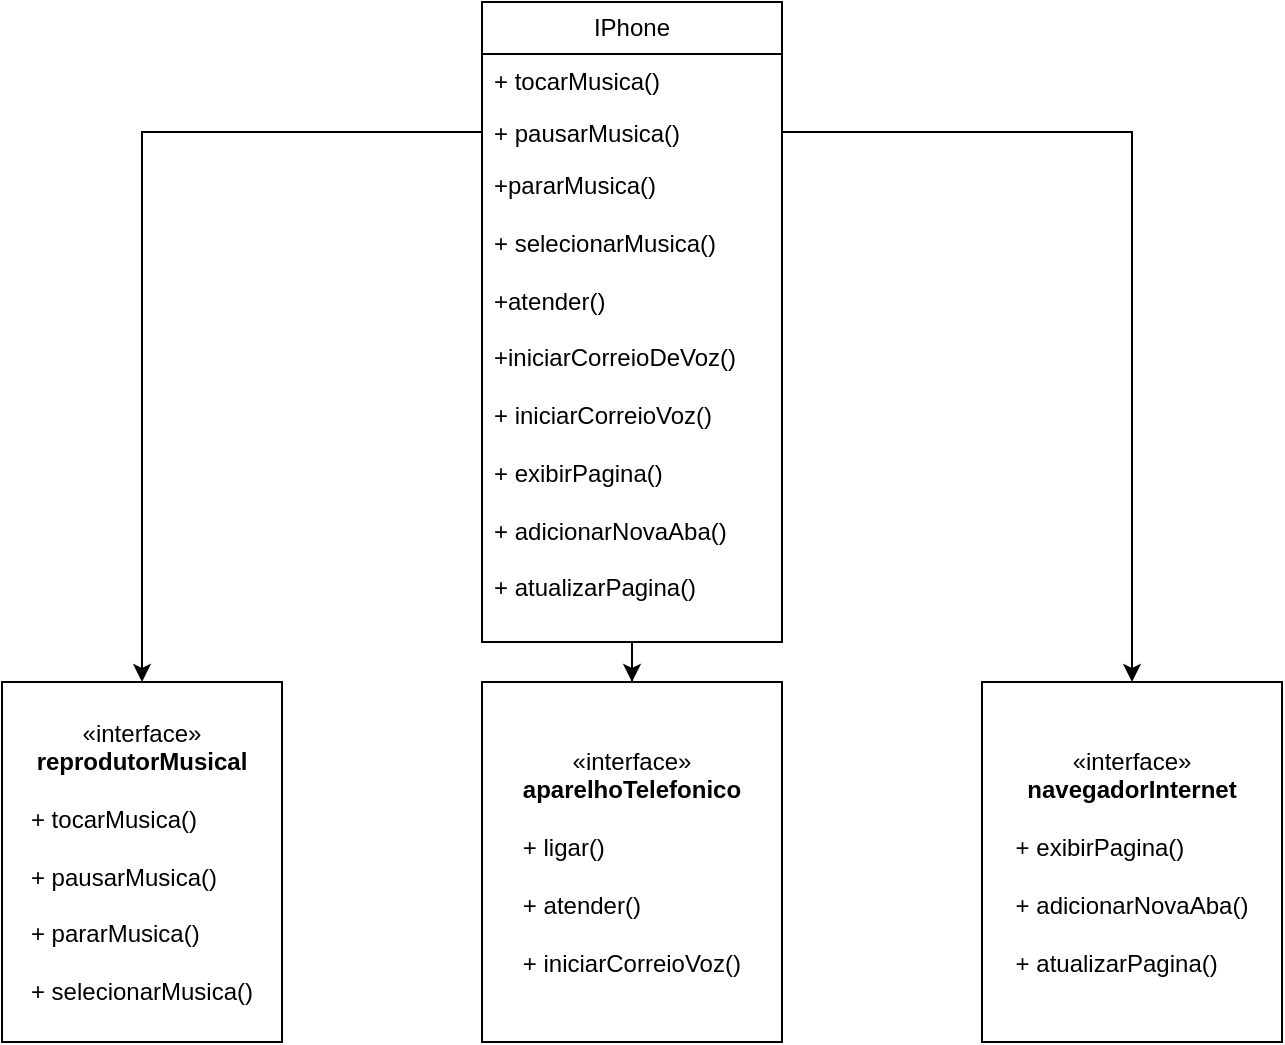 <mxfile version="24.4.4" type="github">
  <diagram name="Page-1" id="e7e014a7-5840-1c2e-5031-d8a46d1fe8dd">
    <mxGraphModel dx="1235" dy="624" grid="1" gridSize="10" guides="1" tooltips="1" connect="1" arrows="1" fold="1" page="1" pageScale="1" pageWidth="1169" pageHeight="826" background="none" math="0" shadow="0">
      <root>
        <mxCell id="0" />
        <mxCell id="1" parent="0" />
        <mxCell id="gNyKoQaPpQ3BKmbJNvQm-54" value="" style="edgeStyle=orthogonalEdgeStyle;rounded=0;orthogonalLoop=1;jettySize=auto;html=1;" edge="1" parent="1" source="gNyKoQaPpQ3BKmbJNvQm-41" target="gNyKoQaPpQ3BKmbJNvQm-48">
          <mxGeometry relative="1" as="geometry" />
        </mxCell>
        <mxCell id="gNyKoQaPpQ3BKmbJNvQm-41" value="IPhone" style="swimlane;fontStyle=0;childLayout=stackLayout;horizontal=1;startSize=26;fillColor=none;horizontalStack=0;resizeParent=1;resizeParentMax=0;resizeLast=0;collapsible=1;marginBottom=0;whiteSpace=wrap;html=1;" vertex="1" parent="1">
          <mxGeometry x="410" y="20" width="150" height="320" as="geometry" />
        </mxCell>
        <mxCell id="gNyKoQaPpQ3BKmbJNvQm-42" value="+ tocarMusica()" style="text;strokeColor=none;fillColor=none;align=left;verticalAlign=top;spacingLeft=4;spacingRight=4;overflow=hidden;rotatable=0;points=[[0,0.5],[1,0.5]];portConstraint=eastwest;whiteSpace=wrap;html=1;" vertex="1" parent="gNyKoQaPpQ3BKmbJNvQm-41">
          <mxGeometry y="26" width="150" height="26" as="geometry" />
        </mxCell>
        <mxCell id="gNyKoQaPpQ3BKmbJNvQm-43" value="+ pausarMusica()" style="text;strokeColor=none;fillColor=none;align=left;verticalAlign=top;spacingLeft=4;spacingRight=4;overflow=hidden;rotatable=0;points=[[0,0.5],[1,0.5]];portConstraint=eastwest;whiteSpace=wrap;html=1;" vertex="1" parent="gNyKoQaPpQ3BKmbJNvQm-41">
          <mxGeometry y="52" width="150" height="26" as="geometry" />
        </mxCell>
        <mxCell id="gNyKoQaPpQ3BKmbJNvQm-44" value="+pararMusica()&lt;div&gt;&lt;br&gt;&lt;/div&gt;&lt;div&gt;+ selecionarMusica()&lt;br&gt;&lt;div&gt;&lt;br&gt;&lt;/div&gt;&lt;div&gt;+atender()&lt;/div&gt;&lt;div&gt;&lt;br&gt;&lt;/div&gt;&lt;div&gt;+iniciarCorreioDeVoz()&lt;/div&gt;&lt;div&gt;&lt;br&gt;&lt;/div&gt;&lt;div&gt;&lt;div&gt;+ iniciarCorreioVoz()&lt;/div&gt;&lt;div&gt;&lt;br&gt;&lt;/div&gt;&lt;div&gt;+ exibirPagina()&lt;/div&gt;&lt;div&gt;&lt;br&gt;&lt;/div&gt;&lt;div&gt;+ adicionarNovaAba()&lt;/div&gt;&lt;div&gt;&lt;br&gt;&lt;/div&gt;&lt;div&gt;+ atualizarPagina()&lt;/div&gt;&lt;/div&gt;&lt;/div&gt;" style="text;strokeColor=none;fillColor=none;align=left;verticalAlign=top;spacingLeft=4;spacingRight=4;overflow=hidden;rotatable=0;points=[[0,0.5],[1,0.5]];portConstraint=eastwest;whiteSpace=wrap;html=1;" vertex="1" parent="gNyKoQaPpQ3BKmbJNvQm-41">
          <mxGeometry y="78" width="150" height="242" as="geometry" />
        </mxCell>
        <mxCell id="gNyKoQaPpQ3BKmbJNvQm-47" value="«interface»&lt;br&gt;&lt;b&gt;reprodutorMusical&lt;/b&gt;&lt;div&gt;&lt;b&gt;&lt;br&gt;&lt;/b&gt;&lt;/div&gt;&lt;div style=&quot;text-align: left;&quot;&gt;+ tocarMusica()&lt;br&gt;&lt;/div&gt;&lt;div style=&quot;text-align: left;&quot;&gt;&lt;br&gt;&lt;/div&gt;&lt;div style=&quot;text-align: left;&quot;&gt;+ pausarMusica()&lt;br&gt;&lt;/div&gt;&lt;div style=&quot;text-align: left;&quot;&gt;&lt;br&gt;&lt;/div&gt;&lt;div style=&quot;text-align: left;&quot;&gt;+ pararMusica()&lt;br&gt;&lt;/div&gt;&lt;div style=&quot;text-align: left;&quot;&gt;&lt;br&gt;&lt;/div&gt;&lt;div style=&quot;text-align: left;&quot;&gt;+ selecionarMusica()&lt;/div&gt;" style="html=1;whiteSpace=wrap;" vertex="1" parent="1">
          <mxGeometry x="170" y="360" width="140" height="180" as="geometry" />
        </mxCell>
        <mxCell id="gNyKoQaPpQ3BKmbJNvQm-48" value="«interface»&lt;br&gt;&lt;b&gt;aparelhoTelefonico&lt;/b&gt;&lt;br&gt;&lt;div&gt;&lt;b&gt;&lt;br&gt;&lt;/b&gt;&lt;/div&gt;&lt;div style=&quot;text-align: left;&quot;&gt;+ ligar()&lt;br&gt;&lt;/div&gt;&lt;div style=&quot;text-align: left;&quot;&gt;&lt;br&gt;&lt;/div&gt;&lt;div style=&quot;text-align: left;&quot;&gt;+ atender()&lt;br&gt;&lt;/div&gt;&lt;div style=&quot;text-align: left;&quot;&gt;&lt;br&gt;&lt;/div&gt;&lt;div style=&quot;text-align: left;&quot;&gt;+ iniciarCorreioVoz()&lt;br&gt;&lt;/div&gt;" style="html=1;whiteSpace=wrap;" vertex="1" parent="1">
          <mxGeometry x="410" y="360" width="150" height="180" as="geometry" />
        </mxCell>
        <mxCell id="gNyKoQaPpQ3BKmbJNvQm-49" value="«interface»&lt;br&gt;&lt;b&gt;navegadorInternet&lt;/b&gt;&lt;br&gt;&lt;div&gt;&lt;b&gt;&lt;br&gt;&lt;/b&gt;&lt;/div&gt;&lt;div style=&quot;text-align: left;&quot;&gt;+ exibirPagina()&lt;br&gt;&lt;/div&gt;&lt;div style=&quot;text-align: left;&quot;&gt;&lt;br&gt;&lt;/div&gt;&lt;div style=&quot;text-align: left;&quot;&gt;+ adicionarNovaAba()&lt;br&gt;&lt;/div&gt;&lt;div style=&quot;text-align: left;&quot;&gt;&lt;br&gt;&lt;/div&gt;&lt;div style=&quot;text-align: left;&quot;&gt;+ atualizarPagina()&lt;br&gt;&lt;/div&gt;" style="html=1;whiteSpace=wrap;" vertex="1" parent="1">
          <mxGeometry x="660" y="360" width="150" height="180" as="geometry" />
        </mxCell>
        <mxCell id="gNyKoQaPpQ3BKmbJNvQm-50" style="edgeStyle=orthogonalEdgeStyle;rounded=0;orthogonalLoop=1;jettySize=auto;html=1;entryX=0.5;entryY=0;entryDx=0;entryDy=0;" edge="1" parent="1" source="gNyKoQaPpQ3BKmbJNvQm-43" target="gNyKoQaPpQ3BKmbJNvQm-47">
          <mxGeometry relative="1" as="geometry" />
        </mxCell>
        <mxCell id="gNyKoQaPpQ3BKmbJNvQm-51" style="edgeStyle=orthogonalEdgeStyle;rounded=0;orthogonalLoop=1;jettySize=auto;html=1;exitX=1;exitY=0.5;exitDx=0;exitDy=0;entryX=0.5;entryY=0;entryDx=0;entryDy=0;" edge="1" parent="1" source="gNyKoQaPpQ3BKmbJNvQm-43" target="gNyKoQaPpQ3BKmbJNvQm-49">
          <mxGeometry relative="1" as="geometry" />
        </mxCell>
      </root>
    </mxGraphModel>
  </diagram>
</mxfile>
